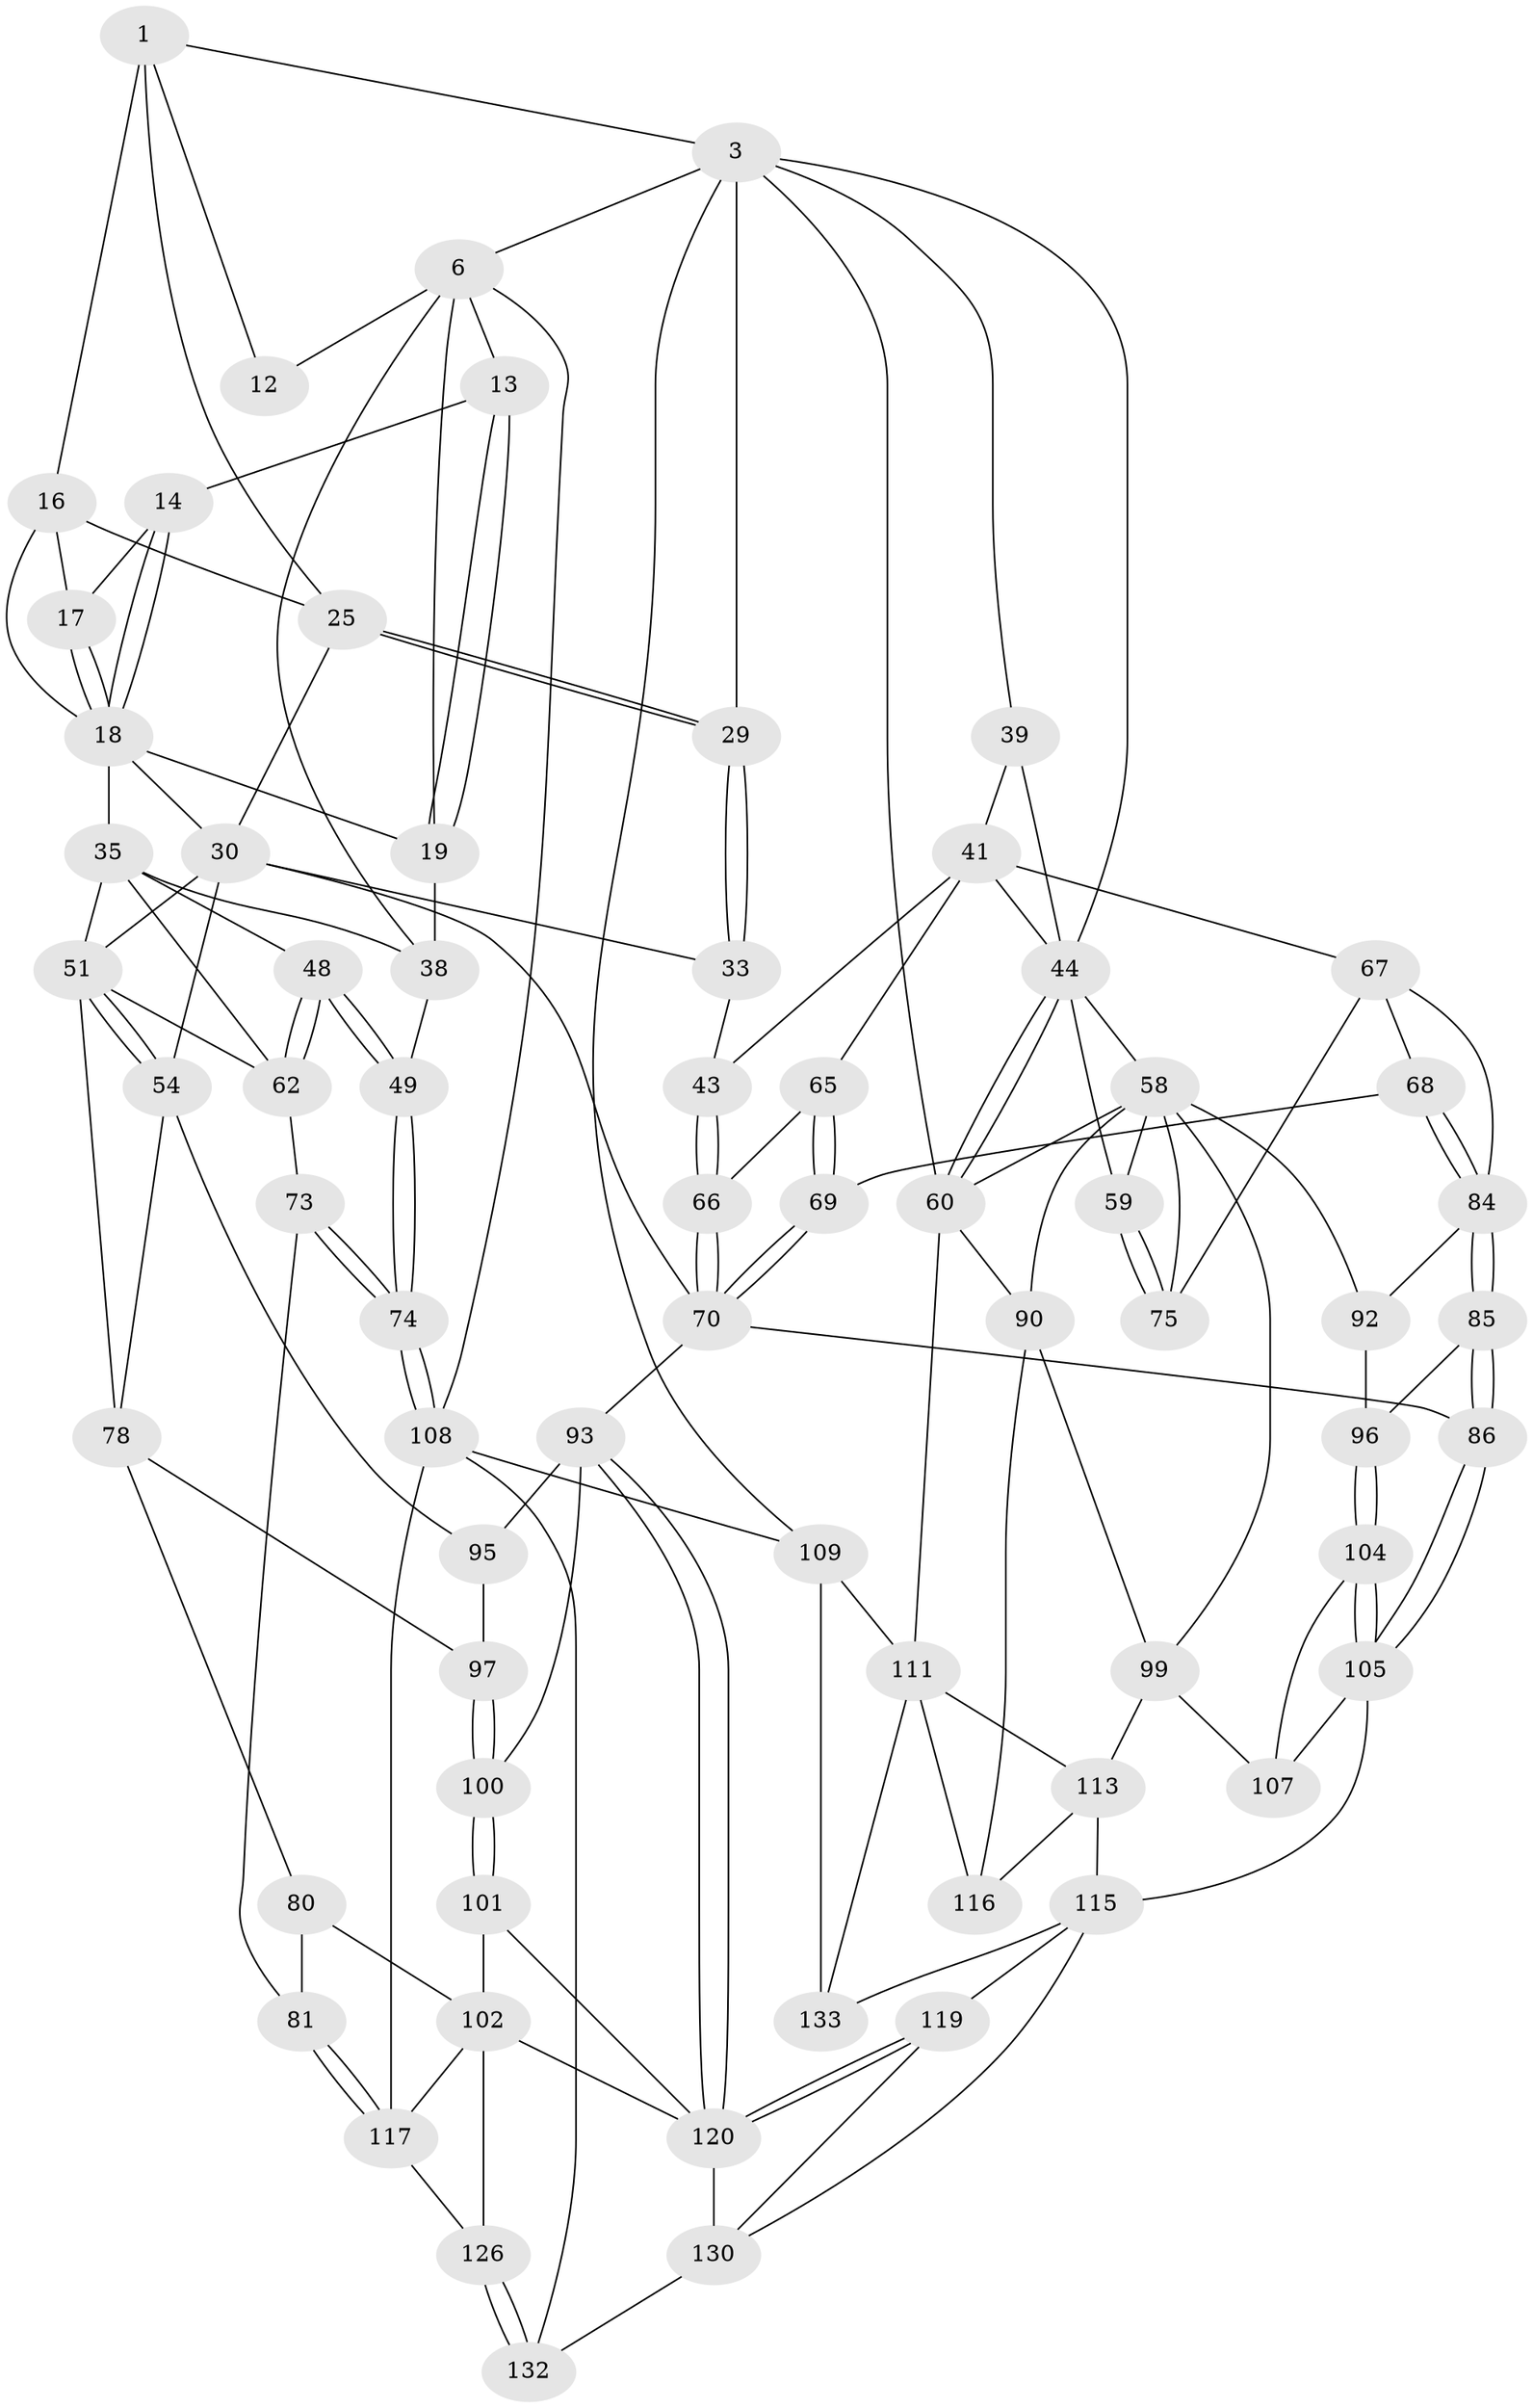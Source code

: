 // original degree distribution, {3: 0.014492753623188406, 4: 0.21014492753623187, 5: 0.5797101449275363, 6: 0.1956521739130435}
// Generated by graph-tools (version 1.1) at 2025/17/03/09/25 04:17:12]
// undirected, 69 vertices, 161 edges
graph export_dot {
graph [start="1"]
  node [color=gray90,style=filled];
  1 [pos="+0.49260927349641304+0",super="+2+9"];
  3 [pos="+0.9686433612259335+0",super="+4+28"];
  6 [pos="+0+0",super="+21+7"];
  12 [pos="+0.43616367500936243+0"];
  13 [pos="+0.18934616471488339+0.05267238056054256"];
  14 [pos="+0.20741308441221493+0.06459616966081826",super="+15"];
  16 [pos="+0.37575029616224503+0.13452591885915527",super="+27"];
  17 [pos="+0.3201345236507426+0.12671920487760543"];
  18 [pos="+0.28597640876695574+0.13803247273228658",super="+22"];
  19 [pos="+0.11510236695151355+0.2008624554909883",super="+20"];
  25 [pos="+0.5385418996218655+0.18766705485117888",super="+26"];
  29 [pos="+0.5418092643386847+0.1910900657494409"];
  30 [pos="+0.3844264515575373+0.307966215845244",super="+31+34"];
  33 [pos="+0.5412414219460276+0.33347896531218774"];
  35 [pos="+0.1570271037577968+0.33688694777633643",super="+36+50"];
  38 [pos="+0.07387742475580196+0.24241595756882847",super="+47"];
  39 [pos="+0.6939906439628377+0.2467242732264872",super="+40"];
  41 [pos="+0.6658504008962653+0.3303711005291012",super="+42+57"];
  43 [pos="+0.619684596560831+0.3434949285265276"];
  44 [pos="+1+0.11435310125598279",super="+45"];
  48 [pos="+0+0.40725654818092505"];
  49 [pos="+0+0.4639437052176199"];
  51 [pos="+0.28189837281864816+0.41207207679451696",super="+52"];
  54 [pos="+0.31993715870518646+0.48107976955291",super="+77"];
  58 [pos="+0.9220502367392467+0.4309648186314196",super="+61"];
  59 [pos="+0.8194936718774625+0.46537058899147465"];
  60 [pos="+0.9614653604174033+0.45151034282586483",super="+72"];
  62 [pos="+0.08557657360968256+0.3777368607742366",super="+64"];
  65 [pos="+0.6585563593024759+0.42297249654815144"];
  66 [pos="+0.6107544040171179+0.4249666025140185"];
  67 [pos="+0.70103205421903+0.4599701697537505",super="+76"];
  68 [pos="+0.691679192904762+0.4674411292144815"];
  69 [pos="+0.6804643851435028+0.4647285209414196"];
  70 [pos="+0.5521217242592734+0.5065478539599505",super="+71"];
  73 [pos="+0+0.5874116948303704"];
  74 [pos="+0+0.5463833882517651"];
  75 [pos="+0.8182224439978474+0.47181116414424484"];
  78 [pos="+0.17223697753560038+0.4570829689323519",super="+79"];
  80 [pos="+0.07968373998148726+0.5937032562858648"];
  81 [pos="+0.019815710218661867+0.5942347463813467"];
  84 [pos="+0.7121164900806785+0.529042372412339",super="+88"];
  85 [pos="+0.6863092686636496+0.5762929304126889"];
  86 [pos="+0.6140420960992773+0.6221496763261695"];
  90 [pos="+1+0.6903779960566929",super="+98"];
  92 [pos="+0.8079787629903655+0.5824794454760995"];
  93 [pos="+0.49950922276672566+0.6378520822316157",super="+94"];
  95 [pos="+0.3107253711583593+0.5086782643850404"];
  96 [pos="+0.7758653111345186+0.6142310854352722"];
  97 [pos="+0.2548131360605744+0.5512919969502721"];
  99 [pos="+0.8875675220363743+0.5987389394342192",super="+106"];
  100 [pos="+0.27650741112725596+0.6963073290747994"];
  101 [pos="+0.2736003154345813+0.7008364726576759"];
  102 [pos="+0.25086541661062367+0.7057875489954609",super="+103+125"];
  104 [pos="+0.7730548332406512+0.6344968773483332"];
  105 [pos="+0.7185278391860882+0.7337356036736661",super="+112"];
  107 [pos="+0.8589954963752713+0.6796151573759309"];
  108 [pos="+0+1",super="+122"];
  109 [pos="+1+1",super="+110"];
  111 [pos="+1+0.8989037559540626",super="+128"];
  113 [pos="+0.899867248968345+0.7368136566555531",super="+114"];
  115 [pos="+0.7242319173135474+0.7977168154372927",super="+118"];
  116 [pos="+1+0.7092902364345839"];
  117 [pos="+0.09798066523540282+0.8118406639164331",super="+121"];
  119 [pos="+0.510650251105548+0.8233535511551162"];
  120 [pos="+0.4903621662482438+0.8060777622541897",super="+123"];
  126 [pos="+0.20526556731885567+0.8170414145643603"];
  130 [pos="+0.30704478999924384+0.9394371712333016",super="+131"];
  132 [pos="+0.04435446619235013+1"];
  133 [pos="+0.8836028973267159+0.8668026437013878",super="+134"];
  1 -- 3;
  1 -- 16;
  1 -- 12;
  1 -- 25;
  3 -- 6;
  3 -- 44;
  3 -- 109;
  3 -- 29;
  3 -- 39;
  3 -- 60;
  6 -- 108;
  6 -- 19;
  6 -- 12;
  6 -- 13;
  6 -- 38;
  13 -- 14;
  13 -- 19;
  13 -- 19;
  14 -- 18;
  14 -- 18;
  14 -- 17;
  16 -- 17;
  16 -- 25;
  16 -- 18;
  17 -- 18;
  17 -- 18;
  18 -- 19;
  18 -- 35 [weight=2];
  18 -- 30;
  19 -- 38;
  25 -- 29;
  25 -- 29;
  25 -- 30;
  29 -- 33;
  29 -- 33;
  30 -- 51;
  30 -- 54;
  30 -- 33;
  30 -- 70;
  33 -- 43;
  35 -- 48;
  35 -- 62;
  35 -- 38;
  35 -- 51;
  38 -- 49;
  39 -- 44 [weight=2];
  39 -- 41;
  41 -- 65;
  41 -- 43;
  41 -- 67;
  41 -- 44;
  43 -- 66;
  43 -- 66;
  44 -- 60;
  44 -- 60;
  44 -- 58;
  44 -- 59;
  48 -- 49;
  48 -- 49;
  48 -- 62;
  48 -- 62;
  49 -- 74;
  49 -- 74;
  51 -- 54;
  51 -- 54;
  51 -- 62;
  51 -- 78;
  54 -- 78;
  54 -- 95;
  58 -- 59;
  58 -- 99;
  58 -- 90;
  58 -- 75;
  58 -- 60;
  58 -- 92;
  59 -- 75;
  59 -- 75;
  60 -- 90;
  60 -- 111;
  62 -- 73;
  65 -- 66;
  65 -- 69;
  65 -- 69;
  66 -- 70;
  66 -- 70;
  67 -- 68;
  67 -- 75;
  67 -- 84;
  68 -- 69;
  68 -- 84;
  68 -- 84;
  69 -- 70;
  69 -- 70;
  70 -- 86;
  70 -- 93;
  73 -- 74;
  73 -- 74;
  73 -- 81;
  74 -- 108;
  74 -- 108;
  78 -- 80;
  78 -- 97;
  80 -- 81;
  80 -- 102;
  81 -- 117;
  81 -- 117;
  84 -- 85;
  84 -- 85;
  84 -- 92;
  85 -- 86;
  85 -- 86;
  85 -- 96;
  86 -- 105;
  86 -- 105;
  90 -- 99;
  90 -- 116;
  92 -- 96;
  93 -- 120;
  93 -- 120;
  93 -- 100;
  93 -- 95;
  95 -- 97;
  96 -- 104;
  96 -- 104;
  97 -- 100;
  97 -- 100;
  99 -- 107;
  99 -- 113;
  100 -- 101;
  100 -- 101;
  101 -- 102;
  101 -- 120;
  102 -- 117;
  102 -- 126;
  102 -- 120;
  104 -- 105;
  104 -- 105;
  104 -- 107;
  105 -- 115;
  105 -- 107;
  108 -- 109;
  108 -- 132;
  108 -- 117;
  109 -- 133 [weight=2];
  109 -- 111;
  111 -- 116;
  111 -- 133;
  111 -- 113;
  113 -- 116;
  113 -- 115;
  115 -- 130;
  115 -- 133 [weight=2];
  115 -- 119;
  117 -- 126;
  119 -- 120;
  119 -- 120;
  119 -- 130;
  120 -- 130 [weight=2];
  126 -- 132;
  126 -- 132;
  130 -- 132;
}
